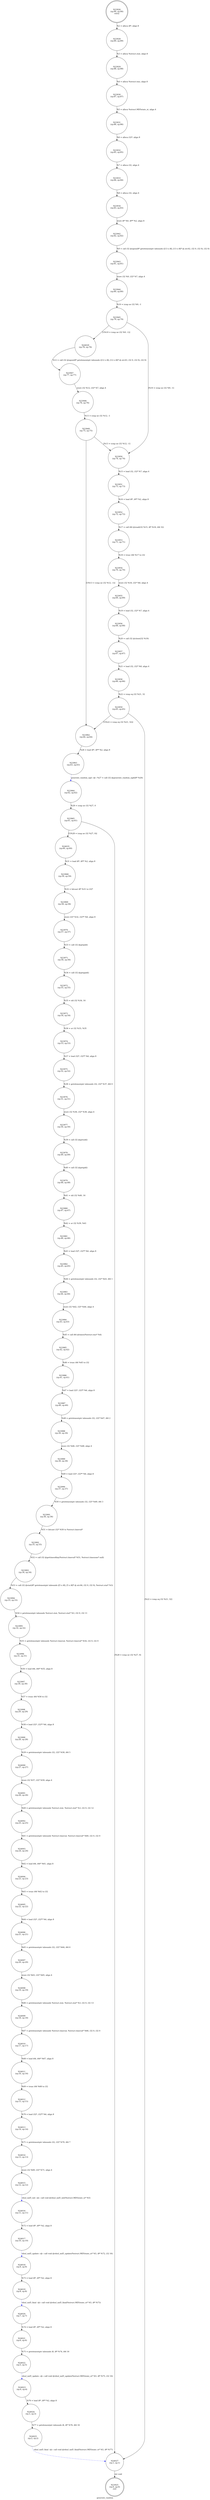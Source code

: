 digraph generate_random {
label="generate_random"
23925 [label="N23925\n(rp:0, ep:0)\nexit", shape="doublecircle"]
23926 [label="N23926\n(rp:90, ep:90)\nentry", shape="doublecircle"]
23926 -> 23928 [label="%2 = alloca i8*, align 8"]
23928 [label="N23928\n(rp:89, ep:89)", shape="circle"]
23928 -> 23929 [label="%3 = alloca %struct.stat, align 8"]
23929 [label="N23929\n(rp:88, ep:88)", shape="circle"]
23929 -> 23930 [label="%4 = alloca %struct.tms, align 8"]
23930 [label="N23930\n(rp:87, ep:87)", shape="circle"]
23930 -> 23931 [label="%5 = alloca %struct.MD5state_st, align 4"]
23931 [label="N23931\n(rp:86, ep:86)", shape="circle"]
23931 -> 23932 [label="%6 = alloca i32*, align 8"]
23932 [label="N23932\n(rp:85, ep:85)", shape="circle"]
23932 -> 23933 [label="%7 = alloca i32, align 4"]
23933 [label="N23933\n(rp:84, ep:84)", shape="circle"]
23933 -> 23934 [label="%8 = alloca i32, align 4"]
23934 [label="N23934\n(rp:83, ep:83)", shape="circle"]
23934 -> 23942 [label="store i8* %0, i8** %2, align 8"]
23942 [label="N23942\n(rp:82, ep:82)", shape="circle"]
23942 -> 23943 [label="%9 = call i32 @open(i8* getelementptr inbounds ([13 x i8], [13 x i8]* @.str.62, i32 0, i32 0), i32 0)"]
23943 [label="N23943\n(rp:81, ep:81)", shape="circle"]
23943 -> 23944 [label="store i32 %9, i32* %7, align 4"]
23944 [label="N23944\n(rp:80, ep:80)", shape="circle"]
23944 -> 23945 [label="%10 = icmp ne i32 %9, -1"]
23945 [label="N23945\n(rp:79, ep:79)", shape="circle"]
23945 -> 24029 [label="[!(%10 = icmp ne i32 %9, -1)]"]
23945 -> 23950 [label="[%10 = icmp ne i32 %9, -1]"]
23947 [label="N23947\n(rp:77, ep:77)", shape="circle"]
23947 -> 23948 [label="store i32 %12, i32* %7, align 4"]
23948 [label="N23948\n(rp:76, ep:76)", shape="circle"]
23948 -> 23949 [label="%13 = icmp ne i32 %12, -1"]
23949 [label="N23949\n(rp:75, ep:75)", shape="circle"]
23949 -> 23950 [label="[%13 = icmp ne i32 %12, -1]"]
23949 -> 23962 [label="[!(%13 = icmp ne i32 %12, -1)]"]
23950 [label="N23950\n(rp:74, ep:74)", shape="circle"]
23950 -> 23951 [label="%15 = load i32, i32* %7, align 4"]
23951 [label="N23951\n(rp:73, ep:73)", shape="circle"]
23951 -> 23952 [label="%16 = load i8*, i8** %2, align 8"]
23952 [label="N23952\n(rp:72, ep:72)", shape="circle"]
23952 -> 23953 [label="%17 = call i64 @read(i32 %15, i8* %16, i64 32)"]
23953 [label="N23953\n(rp:71, ep:71)", shape="circle"]
23953 -> 23954 [label="%18 = trunc i64 %17 to i32"]
23954 [label="N23954\n(rp:70, ep:70)", shape="circle"]
23954 -> 23955 [label="store i32 %18, i32* %8, align 4"]
23955 [label="N23955\n(rp:69, ep:69)", shape="circle"]
23955 -> 23956 [label="%19 = load i32, i32* %7, align 4"]
23956 [label="N23956\n(rp:68, ep:68)", shape="circle"]
23956 -> 23957 [label="%20 = call i32 @close(i32 %19)"]
23957 [label="N23957\n(rp:67, ep:67)", shape="circle"]
23957 -> 23958 [label="%21 = load i32, i32* %8, align 4"]
23958 [label="N23958\n(rp:66, ep:66)", shape="circle"]
23958 -> 23959 [label="%22 = icmp eq i32 %21, 32"]
23959 [label="N23959\n(rp:65, ep:65)", shape="circle"]
23959 -> 24027 [label="[%22 = icmp eq i32 %21, 32]"]
23959 -> 23962 [label="[!(%22 = icmp eq i32 %21, 32)]"]
23962 [label="N23962\n(rp:64, ep:64)", shape="circle"]
23962 -> 23963 [label="%26 = load i8*, i8** %2, align 8"]
23963 [label="N23963\n(rp:63, ep:63)", shape="circle"]
23963 -> 23964 [label="generate_random_egd --@-- %27 = call i32 @generate_random_egd(i8* %26)", style="dashed", color="blue"]
23964 [label="N23964\n(rp:62, ep:62)", shape="circle"]
23964 -> 23965 [label="%28 = icmp ne i32 %27, 0"]
23965 [label="N23965\n(rp:61, ep:61)", shape="circle"]
23965 -> 24035 [label="[!(%28 = icmp ne i32 %27, 0)]"]
23965 -> 24027 [label="[%28 = icmp ne i32 %27, 0]"]
23968 [label="N23968\n(rp:59, ep:59)", shape="circle"]
23968 -> 23969 [label="%32 = bitcast i8* %31 to i32*"]
23969 [label="N23969\n(rp:58, ep:58)", shape="circle"]
23969 -> 23970 [label="store i32* %32, i32** %6, align 8"]
23970 [label="N23970\n(rp:57, ep:57)", shape="circle"]
23970 -> 23971 [label="%33 = call i32 @getpid()"]
23971 [label="N23971\n(rp:56, ep:56)", shape="circle"]
23971 -> 23972 [label="%34 = call i32 @getppid()"]
23972 [label="N23972\n(rp:55, ep:55)", shape="circle"]
23972 -> 23973 [label="%35 = shl i32 %34, 16"]
23973 [label="N23973\n(rp:54, ep:54)", shape="circle"]
23973 -> 23974 [label="%36 = or i32 %33, %35"]
23974 [label="N23974\n(rp:53, ep:53)", shape="circle"]
23974 -> 23975 [label="%37 = load i32*, i32** %6, align 8"]
23975 [label="N23975\n(rp:52, ep:52)", shape="circle"]
23975 -> 23976 [label="%38 = getelementptr inbounds i32, i32* %37, i64 0"]
23976 [label="N23976\n(rp:51, ep:51)", shape="circle"]
23976 -> 23977 [label="store i32 %36, i32* %38, align 4"]
23977 [label="N23977\n(rp:50, ep:50)", shape="circle"]
23977 -> 23978 [label="%39 = call i32 @getuid()"]
23978 [label="N23978\n(rp:49, ep:49)", shape="circle"]
23978 -> 23979 [label="%40 = call i32 @getgid()"]
23979 [label="N23979\n(rp:48, ep:48)", shape="circle"]
23979 -> 23980 [label="%41 = shl i32 %40, 16"]
23980 [label="N23980\n(rp:47, ep:47)", shape="circle"]
23980 -> 23981 [label="%42 = or i32 %39, %41"]
23981 [label="N23981\n(rp:46, ep:46)", shape="circle"]
23981 -> 23982 [label="%43 = load i32*, i32** %6, align 8"]
23982 [label="N23982\n(rp:45, ep:45)", shape="circle"]
23982 -> 23983 [label="%44 = getelementptr inbounds i32, i32* %43, i64 1"]
23983 [label="N23983\n(rp:44, ep:44)", shape="circle"]
23983 -> 23984 [label="store i32 %42, i32* %44, align 4"]
23984 [label="N23984\n(rp:43, ep:43)", shape="circle"]
23984 -> 23985 [label="%45 = call i64 @times(%struct.tms* %4)"]
23985 [label="N23985\n(rp:42, ep:42)", shape="circle"]
23985 -> 23986 [label="%46 = trunc i64 %45 to i32"]
23986 [label="N23986\n(rp:41, ep:41)", shape="circle"]
23986 -> 23987 [label="%47 = load i32*, i32** %6, align 8"]
23987 [label="N23987\n(rp:40, ep:40)", shape="circle"]
23987 -> 23988 [label="%48 = getelementptr inbounds i32, i32* %47, i64 2"]
23988 [label="N23988\n(rp:39, ep:39)", shape="circle"]
23988 -> 23989 [label="store i32 %46, i32* %48, align 4"]
23989 [label="N23989\n(rp:38, ep:38)", shape="circle"]
23989 -> 23990 [label="%49 = load i32*, i32** %6, align 8"]
23990 [label="N23990\n(rp:37, ep:37)", shape="circle"]
23990 -> 23991 [label="%50 = getelementptr inbounds i32, i32* %49, i64 3"]
23991 [label="N23991\n(rp:36, ep:36)", shape="circle"]
23991 -> 23992 [label="%51 = bitcast i32* %50 to %struct.timeval*"]
23992 [label="N23992\n(rp:35, ep:35)", shape="circle"]
23992 -> 23993 [label="%52 = call i32 @gettimeofday(%struct.timeval* %51, %struct.timezone* null)"]
23993 [label="N23993\n(rp:34, ep:34)", shape="circle"]
23993 -> 23994 [label="%53 = call i32 @stat(i8* getelementptr inbounds ([5 x i8], [5 x i8]* @.str.64, i32 0, i32 0), %struct.stat* %3)"]
23994 [label="N23994\n(rp:33, ep:33)", shape="circle"]
23994 -> 23995 [label="%54 = getelementptr inbounds %struct.stat, %struct.stat* %3, i32 0, i32 11"]
23995 [label="N23995\n(rp:32, ep:32)", shape="circle"]
23995 -> 23996 [label="%55 = getelementptr inbounds %struct.timeval, %struct.timeval* %54, i32 0, i32 0"]
23996 [label="N23996\n(rp:31, ep:31)", shape="circle"]
23996 -> 23997 [label="%56 = load i64, i64* %55, align 8"]
23997 [label="N23997\n(rp:30, ep:30)", shape="circle"]
23997 -> 23998 [label="%57 = trunc i64 %56 to i32"]
23998 [label="N23998\n(rp:29, ep:29)", shape="circle"]
23998 -> 23999 [label="%58 = load i32*, i32** %6, align 8"]
23999 [label="N23999\n(rp:28, ep:28)", shape="circle"]
23999 -> 24000 [label="%59 = getelementptr inbounds i32, i32* %58, i64 5"]
24000 [label="N24000\n(rp:27, ep:27)", shape="circle"]
24000 -> 24001 [label="store i32 %57, i32* %59, align 4"]
24001 [label="N24001\n(rp:26, ep:26)", shape="circle"]
24001 -> 24002 [label="%60 = getelementptr inbounds %struct.stat, %struct.stat* %3, i32 0, i32 12"]
24002 [label="N24002\n(rp:25, ep:25)", shape="circle"]
24002 -> 24003 [label="%61 = getelementptr inbounds %struct.timeval, %struct.timeval* %60, i32 0, i32 0"]
24003 [label="N24003\n(rp:24, ep:24)", shape="circle"]
24003 -> 24004 [label="%62 = load i64, i64* %61, align 8"]
24004 [label="N24004\n(rp:23, ep:23)", shape="circle"]
24004 -> 24005 [label="%63 = trunc i64 %62 to i32"]
24005 [label="N24005\n(rp:22, ep:22)", shape="circle"]
24005 -> 24006 [label="%64 = load i32*, i32** %6, align 8"]
24006 [label="N24006\n(rp:21, ep:21)", shape="circle"]
24006 -> 24007 [label="%65 = getelementptr inbounds i32, i32* %64, i64 6"]
24007 [label="N24007\n(rp:20, ep:20)", shape="circle"]
24007 -> 24008 [label="store i32 %63, i32* %65, align 4"]
24008 [label="N24008\n(rp:19, ep:19)", shape="circle"]
24008 -> 24009 [label="%66 = getelementptr inbounds %struct.stat, %struct.stat* %3, i32 0, i32 13"]
24009 [label="N24009\n(rp:18, ep:18)", shape="circle"]
24009 -> 24010 [label="%67 = getelementptr inbounds %struct.timeval, %struct.timeval* %66, i32 0, i32 0"]
24010 [label="N24010\n(rp:17, ep:17)", shape="circle"]
24010 -> 24011 [label="%68 = load i64, i64* %67, align 8"]
24011 [label="N24011\n(rp:16, ep:16)", shape="circle"]
24011 -> 24012 [label="%69 = trunc i64 %68 to i32"]
24012 [label="N24012\n(rp:15, ep:15)", shape="circle"]
24012 -> 24013 [label="%70 = load i32*, i32** %6, align 8"]
24013 [label="N24013\n(rp:14, ep:14)", shape="circle"]
24013 -> 24014 [label="%71 = getelementptr inbounds i32, i32* %70, i64 7"]
24014 [label="N24014\n(rp:13, ep:13)", shape="circle"]
24014 -> 24015 [label="store i32 %69, i32* %71, align 4"]
24015 [label="N24015\n(rp:12, ep:12)", shape="circle"]
24015 -> 24016 [label="rdssl_md5_init --@-- call void @rdssl_md5_init(%struct.MD5state_st* %5)", style="dashed", color="blue"]
24016 [label="N24016\n(rp:11, ep:11)", shape="circle"]
24016 -> 24017 [label="%72 = load i8*, i8** %2, align 8"]
24017 [label="N24017\n(rp:10, ep:10)", shape="circle"]
24017 -> 24018 [label="rdssl_md5_update --@-- call void @rdssl_md5_update(%struct.MD5state_st* %5, i8* %72, i32 16)", style="dashed", color="blue"]
24018 [label="N24018\n(rp:9, ep:9)", shape="circle"]
24018 -> 24019 [label="%73 = load i8*, i8** %2, align 8"]
24019 [label="N24019\n(rp:8, ep:8)", shape="circle"]
24019 -> 24020 [label="rdssl_md5_final --@-- call void @rdssl_md5_final(%struct.MD5state_st* %5, i8* %73)", style="dashed", color="blue"]
24020 [label="N24020\n(rp:7, ep:7)", shape="circle"]
24020 -> 24021 [label="%74 = load i8*, i8** %2, align 8"]
24021 [label="N24021\n(rp:6, ep:6)", shape="circle"]
24021 -> 24022 [label="%75 = getelementptr inbounds i8, i8* %74, i64 16"]
24022 [label="N24022\n(rp:5, ep:5)", shape="circle"]
24022 -> 24023 [label="rdssl_md5_update --@-- call void @rdssl_md5_update(%struct.MD5state_st* %5, i8* %75, i32 16)", style="dashed", color="blue"]
24023 [label="N24023\n(rp:4, ep:4)", shape="circle"]
24023 -> 24024 [label="%76 = load i8*, i8** %2, align 8"]
24024 [label="N24024\n(rp:3, ep:3)", shape="circle"]
24024 -> 24025 [label="%77 = getelementptr inbounds i8, i8* %76, i64 16"]
24025 [label="N24025\n(rp:2, ep:2)", shape="circle"]
24025 -> 24027 [label="rdssl_md5_final --@-- call void @rdssl_md5_final(%struct.MD5state_st* %5, i8* %77)", style="dashed", color="blue"]
24027 [label="N24027\n(rp:1, ep:1)", shape="circle"]
24027 -> 23925 [label="ret void"]
24029 [label="N24029\n(rp:78, ep:78)", shape="circle"]
24029 -> 23947 [label="%12 = call i32 @open(i8* getelementptr inbounds ([12 x i8], [12 x i8]* @.str.63, i32 0, i32 0), i32 0)"]
24035 [label="N24035\n(rp:60, ep:60)", shape="circle"]
24035 -> 23968 [label="%31 = load i8*, i8** %2, align 8"]
}
